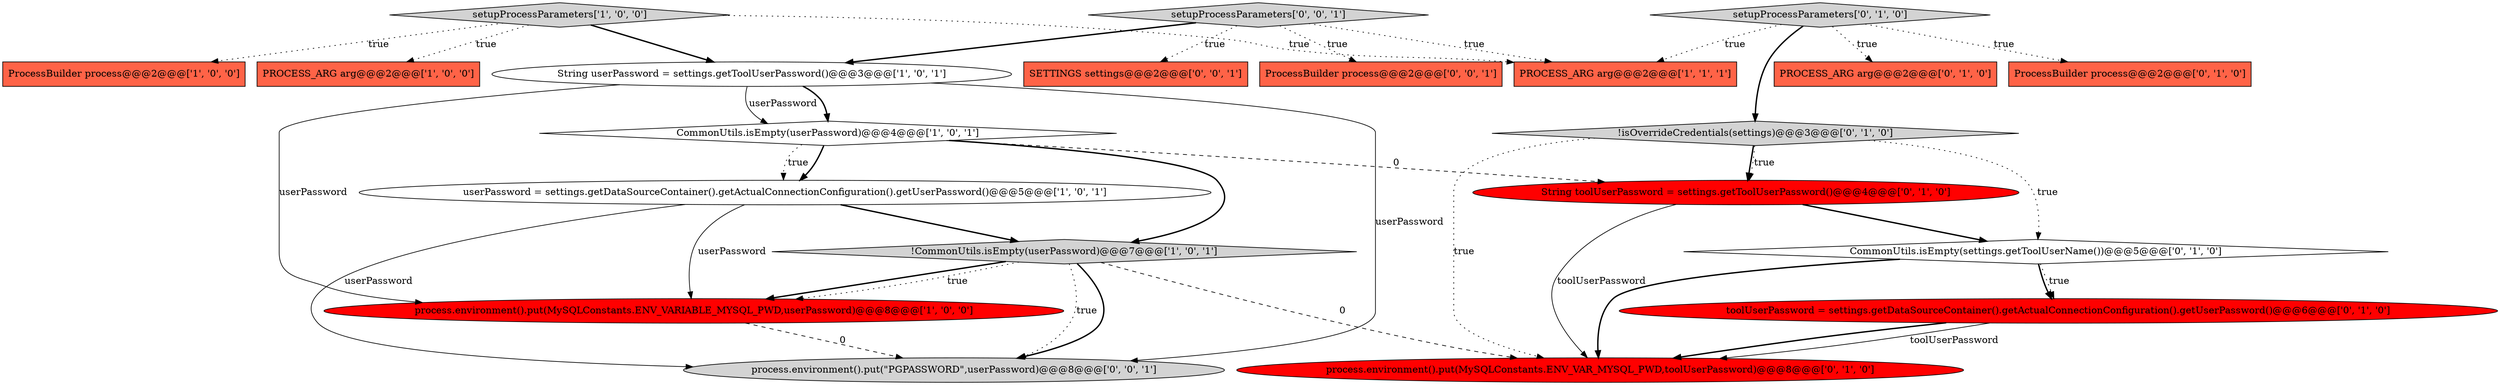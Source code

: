 digraph {
2 [style = filled, label = "String userPassword = settings.getToolUserPassword()@@@3@@@['1', '0', '1']", fillcolor = white, shape = ellipse image = "AAA0AAABBB1BBB"];
7 [style = filled, label = "!CommonUtils.isEmpty(userPassword)@@@7@@@['1', '0', '1']", fillcolor = lightgray, shape = diamond image = "AAA0AAABBB1BBB"];
16 [style = filled, label = "setupProcessParameters['0', '1', '0']", fillcolor = lightgray, shape = diamond image = "AAA0AAABBB2BBB"];
0 [style = filled, label = "PROCESS_ARG arg@@@2@@@['1', '0', '0']", fillcolor = tomato, shape = box image = "AAA0AAABBB1BBB"];
5 [style = filled, label = "PROCESS_ARG arg@@@2@@@['1', '1', '1']", fillcolor = tomato, shape = box image = "AAA0AAABBB1BBB"];
9 [style = filled, label = "PROCESS_ARG arg@@@2@@@['0', '1', '0']", fillcolor = tomato, shape = box image = "AAA0AAABBB2BBB"];
1 [style = filled, label = "setupProcessParameters['1', '0', '0']", fillcolor = lightgray, shape = diamond image = "AAA0AAABBB1BBB"];
13 [style = filled, label = "CommonUtils.isEmpty(settings.getToolUserName())@@@5@@@['0', '1', '0']", fillcolor = white, shape = diamond image = "AAA0AAABBB2BBB"];
8 [style = filled, label = "process.environment().put(MySQLConstants.ENV_VARIABLE_MYSQL_PWD,userPassword)@@@8@@@['1', '0', '0']", fillcolor = red, shape = ellipse image = "AAA1AAABBB1BBB"];
4 [style = filled, label = "userPassword = settings.getDataSourceContainer().getActualConnectionConfiguration().getUserPassword()@@@5@@@['1', '0', '1']", fillcolor = white, shape = ellipse image = "AAA0AAABBB1BBB"];
17 [style = filled, label = "SETTINGS settings@@@2@@@['0', '0', '1']", fillcolor = tomato, shape = box image = "AAA0AAABBB3BBB"];
19 [style = filled, label = "process.environment().put(\"PGPASSWORD\",userPassword)@@@8@@@['0', '0', '1']", fillcolor = lightgray, shape = ellipse image = "AAA0AAABBB3BBB"];
6 [style = filled, label = "CommonUtils.isEmpty(userPassword)@@@4@@@['1', '0', '1']", fillcolor = white, shape = diamond image = "AAA0AAABBB1BBB"];
15 [style = filled, label = "!isOverrideCredentials(settings)@@@3@@@['0', '1', '0']", fillcolor = lightgray, shape = diamond image = "AAA0AAABBB2BBB"];
3 [style = filled, label = "ProcessBuilder process@@@2@@@['1', '0', '0']", fillcolor = tomato, shape = box image = "AAA0AAABBB1BBB"];
11 [style = filled, label = "process.environment().put(MySQLConstants.ENV_VAR_MYSQL_PWD,toolUserPassword)@@@8@@@['0', '1', '0']", fillcolor = red, shape = ellipse image = "AAA1AAABBB2BBB"];
12 [style = filled, label = "toolUserPassword = settings.getDataSourceContainer().getActualConnectionConfiguration().getUserPassword()@@@6@@@['0', '1', '0']", fillcolor = red, shape = ellipse image = "AAA1AAABBB2BBB"];
18 [style = filled, label = "ProcessBuilder process@@@2@@@['0', '0', '1']", fillcolor = tomato, shape = box image = "AAA0AAABBB3BBB"];
14 [style = filled, label = "String toolUserPassword = settings.getToolUserPassword()@@@4@@@['0', '1', '0']", fillcolor = red, shape = ellipse image = "AAA1AAABBB2BBB"];
20 [style = filled, label = "setupProcessParameters['0', '0', '1']", fillcolor = lightgray, shape = diamond image = "AAA0AAABBB3BBB"];
10 [style = filled, label = "ProcessBuilder process@@@2@@@['0', '1', '0']", fillcolor = tomato, shape = box image = "AAA0AAABBB2BBB"];
16->15 [style = bold, label=""];
8->19 [style = dashed, label="0"];
16->9 [style = dotted, label="true"];
12->11 [style = solid, label="toolUserPassword"];
4->8 [style = solid, label="userPassword"];
15->14 [style = bold, label=""];
13->12 [style = dotted, label="true"];
7->19 [style = dotted, label="true"];
2->6 [style = bold, label=""];
20->17 [style = dotted, label="true"];
12->11 [style = bold, label=""];
4->19 [style = solid, label="userPassword"];
7->11 [style = dashed, label="0"];
14->11 [style = solid, label="toolUserPassword"];
6->14 [style = dashed, label="0"];
15->14 [style = dotted, label="true"];
7->8 [style = bold, label=""];
13->11 [style = bold, label=""];
16->10 [style = dotted, label="true"];
4->7 [style = bold, label=""];
15->13 [style = dotted, label="true"];
20->2 [style = bold, label=""];
1->3 [style = dotted, label="true"];
20->5 [style = dotted, label="true"];
2->6 [style = solid, label="userPassword"];
6->4 [style = bold, label=""];
13->12 [style = bold, label=""];
6->4 [style = dotted, label="true"];
16->5 [style = dotted, label="true"];
15->11 [style = dotted, label="true"];
20->18 [style = dotted, label="true"];
1->2 [style = bold, label=""];
1->0 [style = dotted, label="true"];
14->13 [style = bold, label=""];
6->7 [style = bold, label=""];
7->8 [style = dotted, label="true"];
2->19 [style = solid, label="userPassword"];
7->19 [style = bold, label=""];
1->5 [style = dotted, label="true"];
2->8 [style = solid, label="userPassword"];
}

